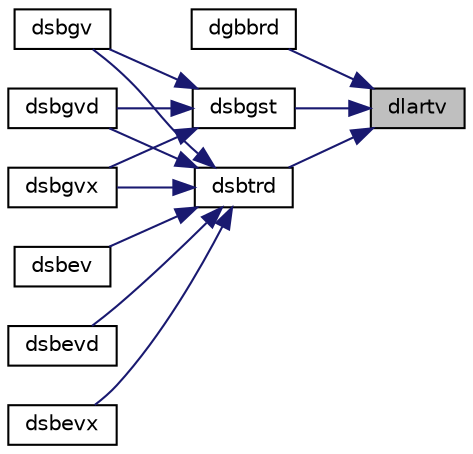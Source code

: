 digraph "dlartv"
{
 // LATEX_PDF_SIZE
  edge [fontname="Helvetica",fontsize="10",labelfontname="Helvetica",labelfontsize="10"];
  node [fontname="Helvetica",fontsize="10",shape=record];
  rankdir="RL";
  Node1 [label="dlartv",height=0.2,width=0.4,color="black", fillcolor="grey75", style="filled", fontcolor="black",tooltip="DLARTV applies a vector of plane rotations with real cosines and real sines to the elements of a pair..."];
  Node1 -> Node2 [dir="back",color="midnightblue",fontsize="10",style="solid",fontname="Helvetica"];
  Node2 [label="dgbbrd",height=0.2,width=0.4,color="black", fillcolor="white", style="filled",URL="$dgbbrd_8f.html#adcc28a5e7f0df2097dc2bfbe2d287621",tooltip="DGBBRD"];
  Node1 -> Node3 [dir="back",color="midnightblue",fontsize="10",style="solid",fontname="Helvetica"];
  Node3 [label="dsbgst",height=0.2,width=0.4,color="black", fillcolor="white", style="filled",URL="$dsbgst_8f.html#ae32895eca37df3f73da37145f562e707",tooltip="DSBGST"];
  Node3 -> Node4 [dir="back",color="midnightblue",fontsize="10",style="solid",fontname="Helvetica"];
  Node4 [label="dsbgv",height=0.2,width=0.4,color="black", fillcolor="white", style="filled",URL="$dsbgv_8f.html#a33924228a8f3dbde0a4f7e4e58e45267",tooltip="DSBGV"];
  Node3 -> Node5 [dir="back",color="midnightblue",fontsize="10",style="solid",fontname="Helvetica"];
  Node5 [label="dsbgvd",height=0.2,width=0.4,color="black", fillcolor="white", style="filled",URL="$dsbgvd_8f.html#a5399550432eeee3ce0e4429f53bf4286",tooltip="DSBGVD"];
  Node3 -> Node6 [dir="back",color="midnightblue",fontsize="10",style="solid",fontname="Helvetica"];
  Node6 [label="dsbgvx",height=0.2,width=0.4,color="black", fillcolor="white", style="filled",URL="$dsbgvx_8f.html#ac1ea24e07f3e2522ef6e8e9768eea5c5",tooltip="DSBGVX"];
  Node1 -> Node7 [dir="back",color="midnightblue",fontsize="10",style="solid",fontname="Helvetica"];
  Node7 [label="dsbtrd",height=0.2,width=0.4,color="black", fillcolor="white", style="filled",URL="$dsbtrd_8f.html#a3e341dd5ee93d0f84ed76aa592552648",tooltip="DSBTRD"];
  Node7 -> Node8 [dir="back",color="midnightblue",fontsize="10",style="solid",fontname="Helvetica"];
  Node8 [label="dsbev",height=0.2,width=0.4,color="black", fillcolor="white", style="filled",URL="$dsbev_8f.html#ad6db4d2faf998bf423820341e477e98f",tooltip="DSBEV computes the eigenvalues and, optionally, the left and/or right eigenvectors for OTHER matrices"];
  Node7 -> Node9 [dir="back",color="midnightblue",fontsize="10",style="solid",fontname="Helvetica"];
  Node9 [label="dsbevd",height=0.2,width=0.4,color="black", fillcolor="white", style="filled",URL="$dsbevd_8f.html#af8e2a8f5ea7f515fa0b5bd5ae8427322",tooltip="DSBEVD computes the eigenvalues and, optionally, the left and/or right eigenvectors for OTHER matrice..."];
  Node7 -> Node10 [dir="back",color="midnightblue",fontsize="10",style="solid",fontname="Helvetica"];
  Node10 [label="dsbevx",height=0.2,width=0.4,color="black", fillcolor="white", style="filled",URL="$dsbevx_8f.html#a4b0b81bd79a12be53d13a172c8950995",tooltip="DSBEVX computes the eigenvalues and, optionally, the left and/or right eigenvectors for OTHER matrice..."];
  Node7 -> Node4 [dir="back",color="midnightblue",fontsize="10",style="solid",fontname="Helvetica"];
  Node7 -> Node5 [dir="back",color="midnightblue",fontsize="10",style="solid",fontname="Helvetica"];
  Node7 -> Node6 [dir="back",color="midnightblue",fontsize="10",style="solid",fontname="Helvetica"];
}
